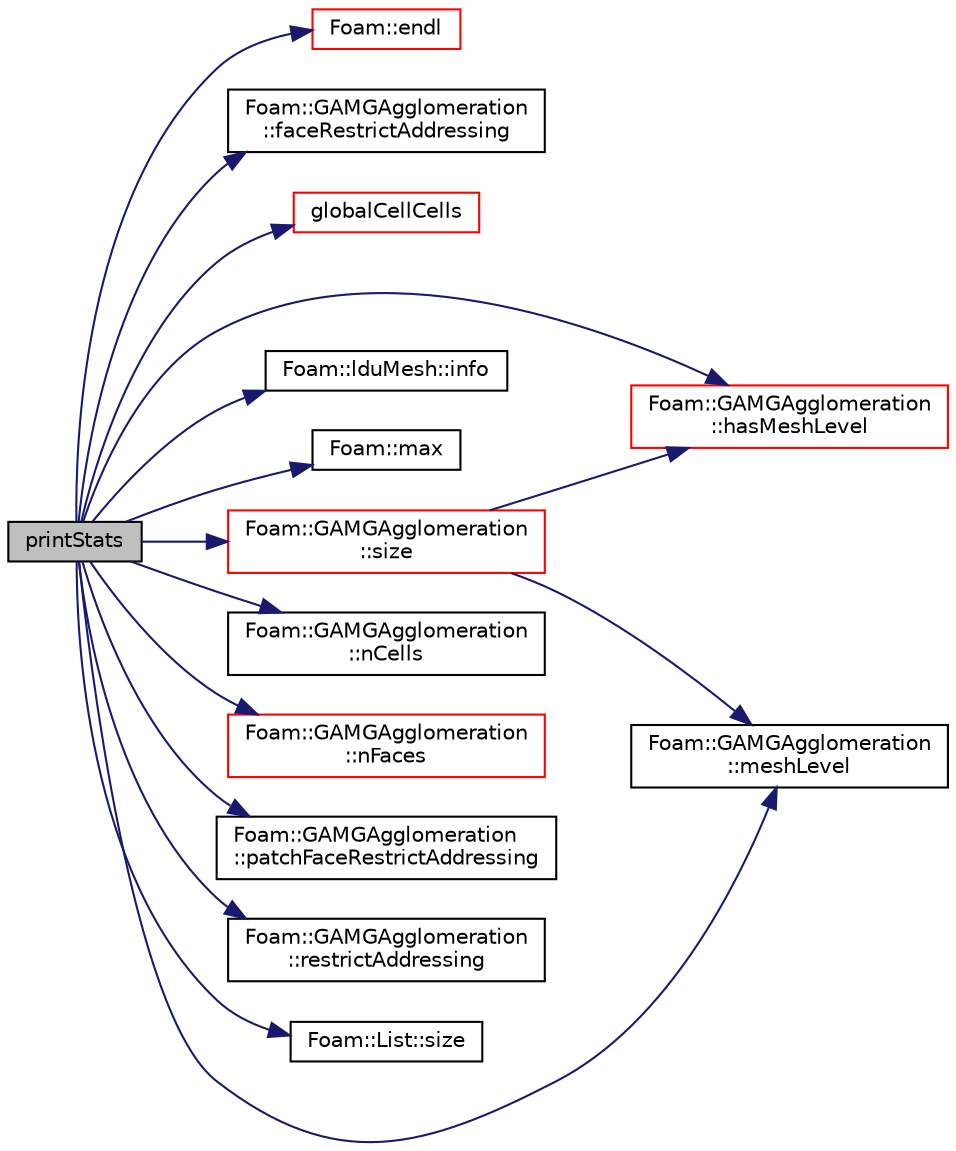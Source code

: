 digraph "printStats"
{
  bgcolor="transparent";
  edge [fontname="Helvetica",fontsize="10",labelfontname="Helvetica",labelfontsize="10"];
  node [fontname="Helvetica",fontsize="10",shape=record];
  rankdir="LR";
  Node1 [label="printStats",height=0.2,width=0.4,color="black", fillcolor="grey75", style="filled", fontcolor="black"];
  Node1 -> Node2 [color="midnightblue",fontsize="10",style="solid",fontname="Helvetica"];
  Node2 [label="Foam::endl",height=0.2,width=0.4,color="red",URL="$a10974.html#a2db8fe02a0d3909e9351bb4275b23ce4",tooltip="Add newline and flush stream. "];
  Node1 -> Node3 [color="midnightblue",fontsize="10",style="solid",fontname="Helvetica"];
  Node3 [label="Foam::GAMGAgglomeration\l::faceRestrictAddressing",height=0.2,width=0.4,color="black",URL="$a00909.html#ac2146ef695b1a777513f946b1b8a435c",tooltip="Return face restrict addressing of given level. "];
  Node1 -> Node4 [color="midnightblue",fontsize="10",style="solid",fontname="Helvetica"];
  Node4 [label="globalCellCells",height=0.2,width=0.4,color="red",URL="$a00913.html#a59b7daeb97bb6479a59cdeacff965dc5",tooltip="Debug: calculate global cell-cells. "];
  Node1 -> Node5 [color="midnightblue",fontsize="10",style="solid",fontname="Helvetica"];
  Node5 [label="Foam::GAMGAgglomeration\l::hasMeshLevel",height=0.2,width=0.4,color="red",URL="$a00909.html#a8ed8fd251f1b51547a4478a0495b8d4f",tooltip="Do we have mesh for given level? "];
  Node1 -> Node6 [color="midnightblue",fontsize="10",style="solid",fontname="Helvetica"];
  Node6 [label="Foam::lduMesh::info",height=0.2,width=0.4,color="black",URL="$a01308.html#acb9e304abfccd8d1255a2e7d3e604ad9",tooltip="Return info proxy. "];
  Node1 -> Node7 [color="midnightblue",fontsize="10",style="solid",fontname="Helvetica"];
  Node7 [label="Foam::max",height=0.2,width=0.4,color="black",URL="$a10974.html#ac993e906cf2774ae77e666bc24e81733"];
  Node1 -> Node8 [color="midnightblue",fontsize="10",style="solid",fontname="Helvetica"];
  Node8 [label="Foam::GAMGAgglomeration\l::meshLevel",height=0.2,width=0.4,color="black",URL="$a00909.html#ab82c1edc1f7885e57d27f67628dbbc42",tooltip="Return LDU mesh of given level. "];
  Node1 -> Node9 [color="midnightblue",fontsize="10",style="solid",fontname="Helvetica"];
  Node9 [label="Foam::GAMGAgglomeration\l::nCells",height=0.2,width=0.4,color="black",URL="$a00909.html#ac0f40b18bba29af24c70f1e6da873fd6",tooltip="Return number of coarse cells (before processor agglomeration) "];
  Node1 -> Node10 [color="midnightblue",fontsize="10",style="solid",fontname="Helvetica"];
  Node10 [label="Foam::GAMGAgglomeration\l::nFaces",height=0.2,width=0.4,color="red",URL="$a00909.html#a64266c9f76e5e5617ce6cd0461af5954",tooltip="Return number of coarse faces (before processor agglomeration) "];
  Node1 -> Node11 [color="midnightblue",fontsize="10",style="solid",fontname="Helvetica"];
  Node11 [label="Foam::GAMGAgglomeration\l::patchFaceRestrictAddressing",height=0.2,width=0.4,color="black",URL="$a00909.html#a117609f5e9976e042fec766c4e6d4371"];
  Node1 -> Node12 [color="midnightblue",fontsize="10",style="solid",fontname="Helvetica"];
  Node12 [label="Foam::GAMGAgglomeration\l::restrictAddressing",height=0.2,width=0.4,color="black",URL="$a00909.html#acd748ab381248525885dceb72a3e4fe0",tooltip="Return cell restrict addressing of given level. "];
  Node1 -> Node13 [color="midnightblue",fontsize="10",style="solid",fontname="Helvetica"];
  Node13 [label="Foam::List::size",height=0.2,width=0.4,color="black",URL="$a01391.html#a8a5f6fa29bd4b500caf186f60245b384",tooltip="Override size to be inconsistent with allocated storage. "];
  Node1 -> Node14 [color="midnightblue",fontsize="10",style="solid",fontname="Helvetica"];
  Node14 [label="Foam::GAMGAgglomeration\l::size",height=0.2,width=0.4,color="red",URL="$a00909.html#a65cea301e2d6033c43932d12d91c792f"];
  Node14 -> Node5 [color="midnightblue",fontsize="10",style="solid",fontname="Helvetica"];
  Node14 -> Node8 [color="midnightblue",fontsize="10",style="solid",fontname="Helvetica"];
}
